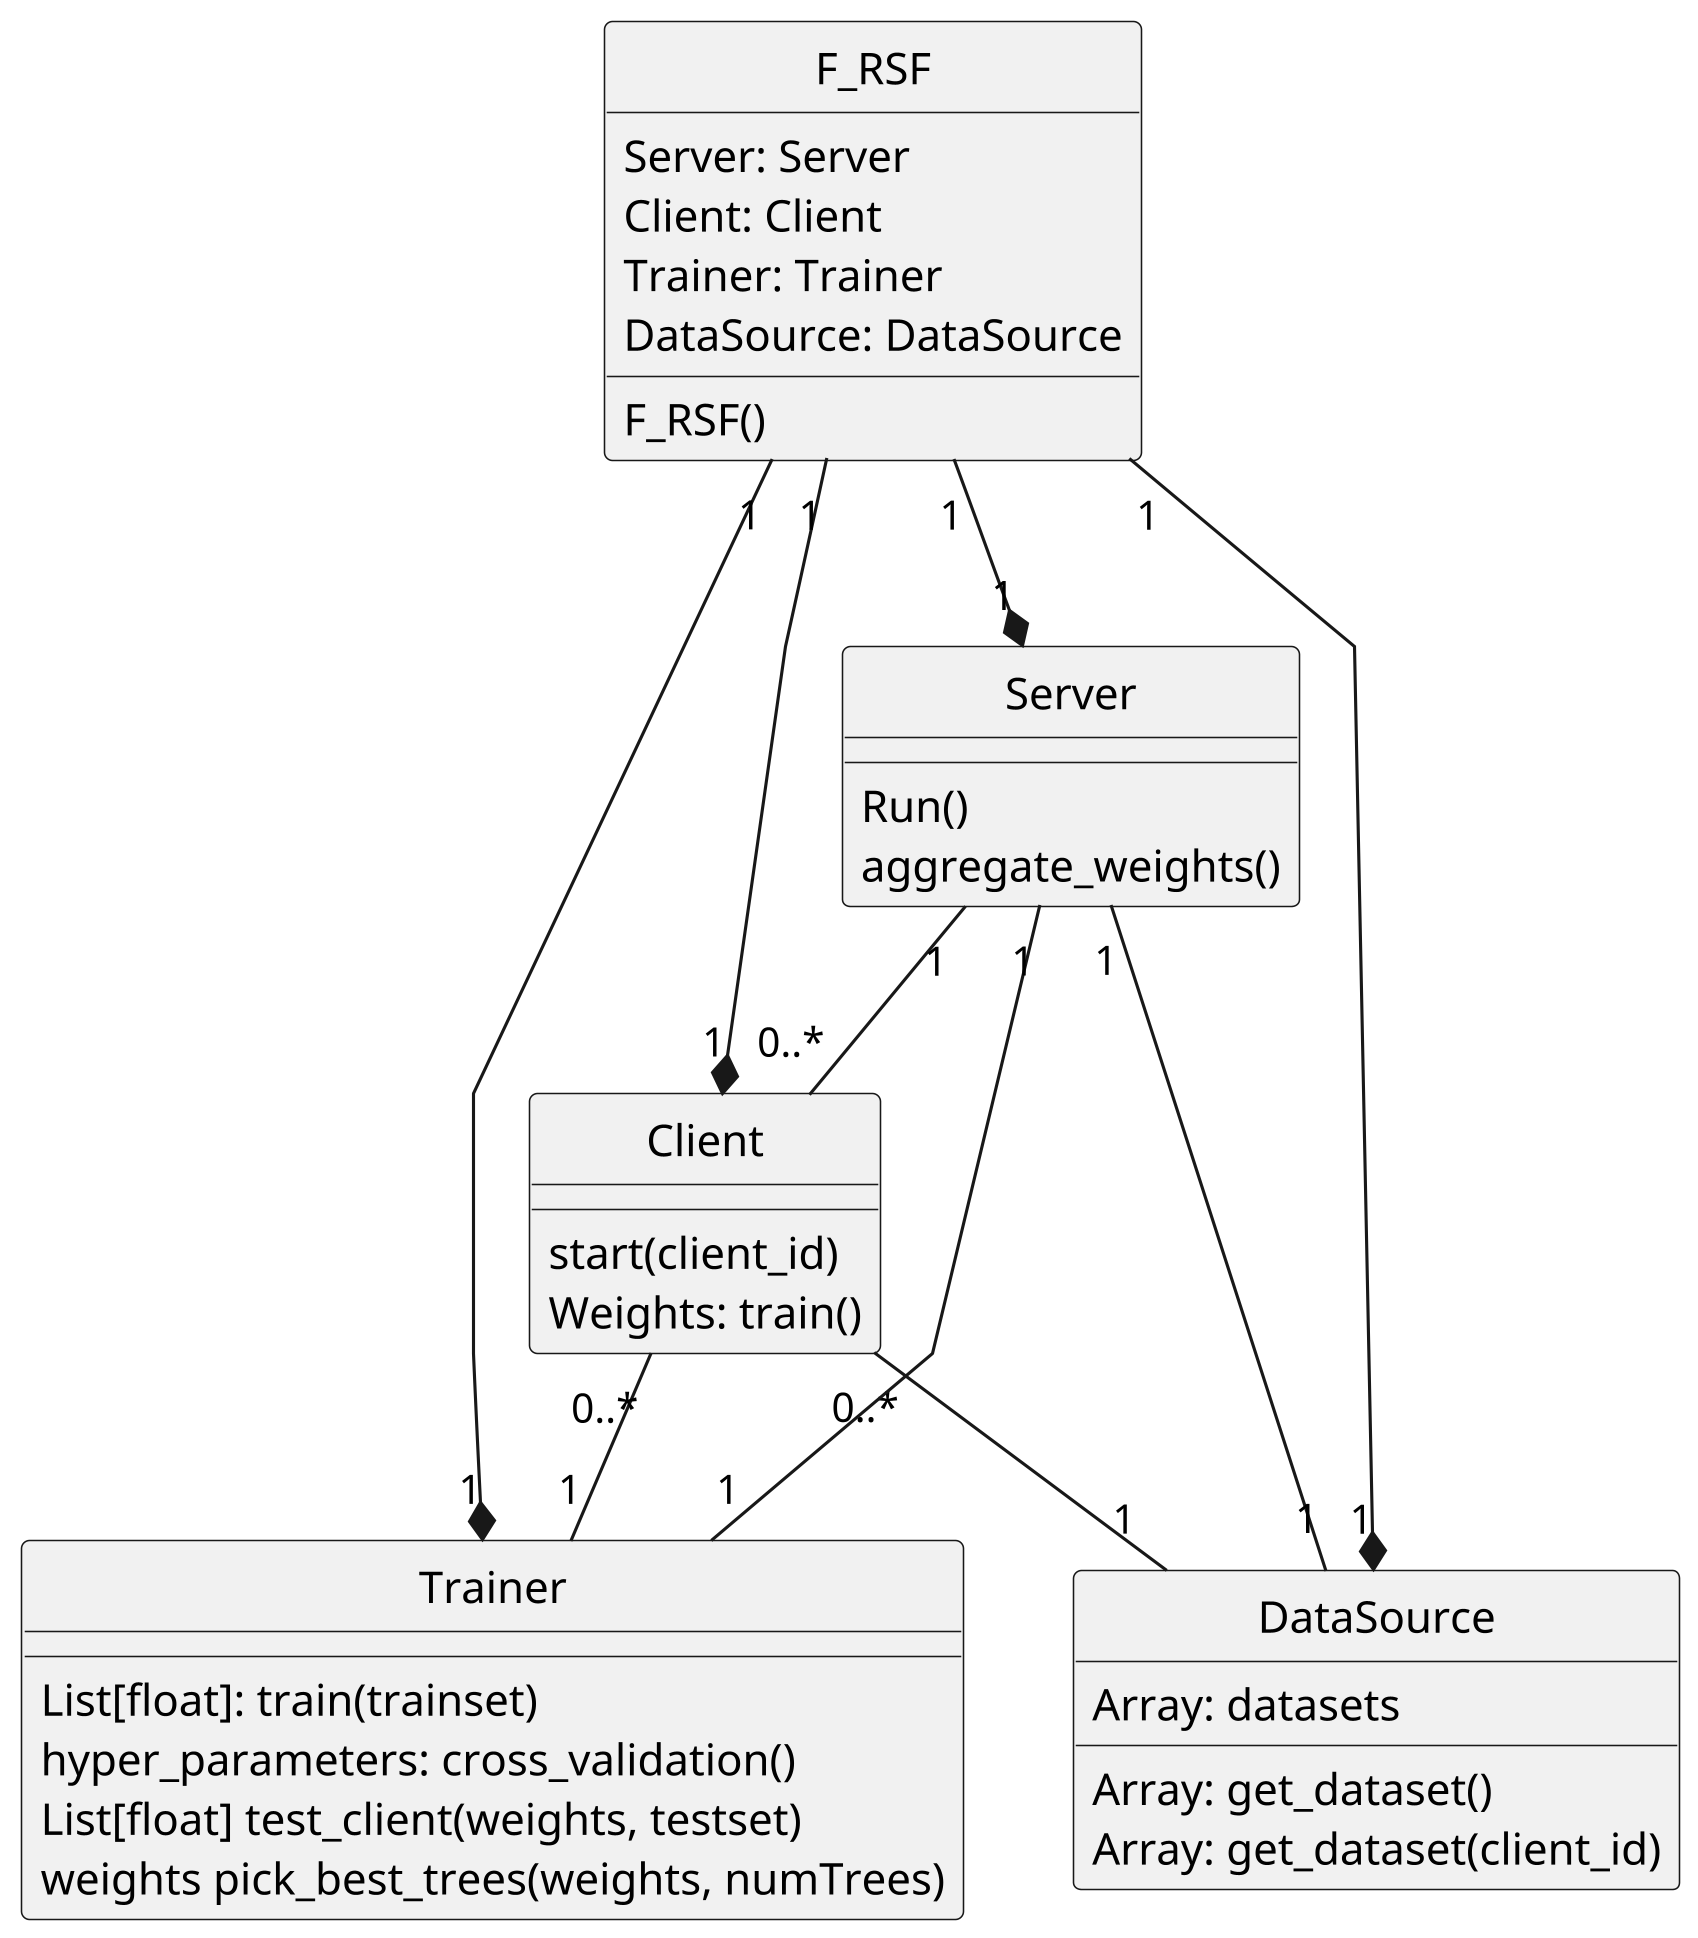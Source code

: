@startuml cd

' TODO : correct parameter: type
skinparam dpi 300
skinparam monochrome true
skinparam linetype polyline
skinparam classAttributeIconSize 0
hide circle
hide footbox

F_RSF "1" --* "1" Server

F_RSF "1" --* "1" Client

F_RSF "1" --* "1" Trainer

F_RSF "1" --* "1" DataSource

Server "1" -- "0..*" Client

Client "0..*" -- "1" Trainer 
Client "0..*" -- "1" DataSource 

Server "1" -- "1" Trainer

Server "1" -- "1" DataSource


class Server {
  Run()
  aggregate_weights()
}

class Client {
  start(client_id)
  Weights: train()
}

class Trainer {

  List[float]: train(trainset)
  hyper_parameters: cross_validation()
  List[float] test_client(weights, testset)
  weights pick_best_trees(weights, numTrees)
}

class DataSource {
  Array: datasets
  Array: get_dataset()
  Array: get_dataset(client_id)
}

class F_RSF {
  Server: Server
  Client: Client
  Trainer: Trainer
  DataSource: DataSource
  F_RSF()
}

@enduml